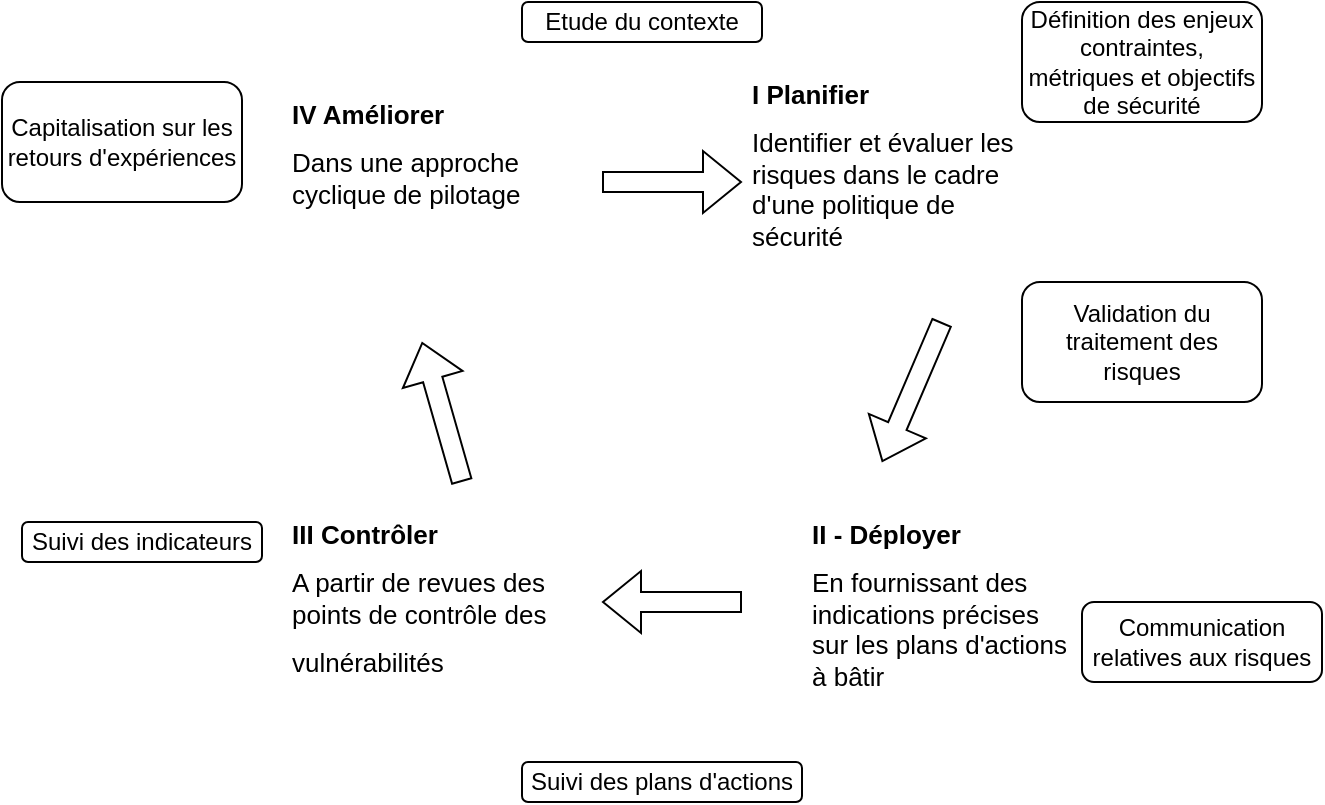 <mxfile version="18.0.8" type="device"><diagram id="g9PAzLitSA6UrPZ6okmZ" name="Page-1"><mxGraphModel dx="946" dy="614" grid="1" gridSize="10" guides="1" tooltips="1" connect="1" arrows="1" fold="1" page="1" pageScale="1" pageWidth="1100" pageHeight="850" math="0" shadow="0"><root><mxCell id="0"/><mxCell id="1" parent="0"/><mxCell id="k4jZuhyI1p5FcPkA9AHW-1" value="" style="shape=flexArrow;endArrow=classic;html=1;rounded=0;" edge="1" parent="1"><mxGeometry width="50" height="50" relative="1" as="geometry"><mxPoint x="350" y="170" as="sourcePoint"/><mxPoint x="420" y="170" as="targetPoint"/></mxGeometry></mxCell><mxCell id="k4jZuhyI1p5FcPkA9AHW-2" value="" style="shape=flexArrow;endArrow=classic;html=1;rounded=0;" edge="1" parent="1"><mxGeometry width="50" height="50" relative="1" as="geometry"><mxPoint x="520" y="240" as="sourcePoint"/><mxPoint x="490" y="310" as="targetPoint"/></mxGeometry></mxCell><mxCell id="k4jZuhyI1p5FcPkA9AHW-3" value="" style="shape=flexArrow;endArrow=classic;html=1;rounded=0;" edge="1" parent="1"><mxGeometry width="50" height="50" relative="1" as="geometry"><mxPoint x="420" y="380" as="sourcePoint"/><mxPoint x="350" y="380" as="targetPoint"/></mxGeometry></mxCell><mxCell id="k4jZuhyI1p5FcPkA9AHW-4" value="" style="shape=flexArrow;endArrow=classic;html=1;rounded=0;" edge="1" parent="1"><mxGeometry width="50" height="50" relative="1" as="geometry"><mxPoint x="280" y="320" as="sourcePoint"/><mxPoint x="260" y="250" as="targetPoint"/></mxGeometry></mxCell><mxCell id="k4jZuhyI1p5FcPkA9AHW-5" value="&lt;h1 style=&quot;font-size: 13px;&quot;&gt;&lt;span style=&quot;background-color: initial;&quot;&gt;&lt;font style=&quot;font-size: 13px;&quot;&gt;I Planifier&lt;/font&gt;&lt;/span&gt;&lt;/h1&gt;&lt;h1 style=&quot;font-size: 13px;&quot;&gt;&lt;span style=&quot;font-weight: 400;&quot;&gt;&lt;font style=&quot;font-size: 13px;&quot;&gt;Identifier et évaluer les risques dans le cadre d'une politique de sécurité&lt;/font&gt;&lt;/span&gt;&lt;/h1&gt;" style="text;html=1;strokeColor=none;fillColor=none;spacing=5;spacingTop=-20;whiteSpace=wrap;overflow=hidden;rounded=0;" vertex="1" parent="1"><mxGeometry x="420" y="120" width="140" height="90" as="geometry"/></mxCell><mxCell id="k4jZuhyI1p5FcPkA9AHW-7" value="&lt;h1 style=&quot;font-size: 13px;&quot;&gt;&lt;span style=&quot;background-color: initial;&quot;&gt;&lt;font style=&quot;font-size: 13px;&quot;&gt;II - Déployer&lt;/font&gt;&lt;/span&gt;&lt;/h1&gt;&lt;h1 style=&quot;font-size: 13px;&quot;&gt;&lt;span style=&quot;font-weight: 400;&quot;&gt;En fournissant des indications précises sur les plans d'actions à bâtir&lt;/span&gt;&lt;/h1&gt;" style="text;html=1;strokeColor=none;fillColor=none;spacing=5;spacingTop=-20;whiteSpace=wrap;overflow=hidden;rounded=0;" vertex="1" parent="1"><mxGeometry x="450" y="340" width="140" height="90" as="geometry"/></mxCell><mxCell id="k4jZuhyI1p5FcPkA9AHW-8" value="&lt;h1 style=&quot;font-size: 13px;&quot;&gt;&lt;span style=&quot;background-color: initial;&quot;&gt;&lt;font style=&quot;font-size: 13px;&quot;&gt;III Contrôler&lt;/font&gt;&lt;/span&gt;&lt;/h1&gt;&lt;h1 style=&quot;font-size: 13px;&quot;&gt;&lt;span style=&quot;font-weight: 400; font-size: 12px;&quot;&gt;&lt;font style=&quot;font-size: 13px;&quot;&gt;A partir de revues des points de contrôle des&amp;nbsp;&lt;/font&gt;&lt;/span&gt;&lt;/h1&gt;&lt;font style=&quot;font-size: 13px;&quot;&gt;vulnérabilités&lt;/font&gt;" style="text;html=1;strokeColor=none;fillColor=none;spacing=5;spacingTop=-20;whiteSpace=wrap;overflow=hidden;rounded=0;" vertex="1" parent="1"><mxGeometry x="190" y="340" width="140" height="90" as="geometry"/></mxCell><mxCell id="k4jZuhyI1p5FcPkA9AHW-9" value="&lt;h1 style=&quot;font-size: 13px;&quot;&gt;&lt;span style=&quot;background-color: initial;&quot;&gt;&lt;font style=&quot;font-size: 13px;&quot;&gt;IV Améliorer&lt;/font&gt;&lt;/span&gt;&lt;/h1&gt;&lt;h1 style=&quot;font-size: 13px;&quot;&gt;&lt;span style=&quot;font-weight: 400;&quot;&gt;Dans une approche cyclique de pilotage&lt;/span&gt;&lt;/h1&gt;" style="text;html=1;strokeColor=none;fillColor=none;spacing=5;spacingTop=-20;whiteSpace=wrap;overflow=hidden;rounded=0;" vertex="1" parent="1"><mxGeometry x="190" y="130" width="140" height="90" as="geometry"/></mxCell><mxCell id="k4jZuhyI1p5FcPkA9AHW-11" value="Etude du contexte" style="rounded=1;whiteSpace=wrap;html=1;fontSize=12;" vertex="1" parent="1"><mxGeometry x="310" y="80" width="120" height="20" as="geometry"/></mxCell><mxCell id="k4jZuhyI1p5FcPkA9AHW-12" value="Définition des enjeux contraintes, métriques et objectifs de sécurité" style="rounded=1;whiteSpace=wrap;html=1;fontSize=12;" vertex="1" parent="1"><mxGeometry x="560" y="80" width="120" height="60" as="geometry"/></mxCell><mxCell id="k4jZuhyI1p5FcPkA9AHW-13" value="Validation du traitement des risques" style="rounded=1;whiteSpace=wrap;html=1;fontSize=12;" vertex="1" parent="1"><mxGeometry x="560" y="220" width="120" height="60" as="geometry"/></mxCell><mxCell id="k4jZuhyI1p5FcPkA9AHW-14" value="Communication relatives aux risques" style="rounded=1;whiteSpace=wrap;html=1;fontSize=12;" vertex="1" parent="1"><mxGeometry x="590" y="380" width="120" height="40" as="geometry"/></mxCell><mxCell id="k4jZuhyI1p5FcPkA9AHW-15" value="Suivi des plans d'actions" style="rounded=1;whiteSpace=wrap;html=1;fontSize=12;" vertex="1" parent="1"><mxGeometry x="310" y="460" width="140" height="20" as="geometry"/></mxCell><mxCell id="k4jZuhyI1p5FcPkA9AHW-16" value="Suivi des indicateurs" style="rounded=1;whiteSpace=wrap;html=1;fontSize=12;" vertex="1" parent="1"><mxGeometry x="60" y="340" width="120" height="20" as="geometry"/></mxCell><mxCell id="k4jZuhyI1p5FcPkA9AHW-17" value="Capitalisation sur les retours d'expériences" style="rounded=1;whiteSpace=wrap;html=1;fontSize=12;" vertex="1" parent="1"><mxGeometry x="50" y="120" width="120" height="60" as="geometry"/></mxCell></root></mxGraphModel></diagram></mxfile>